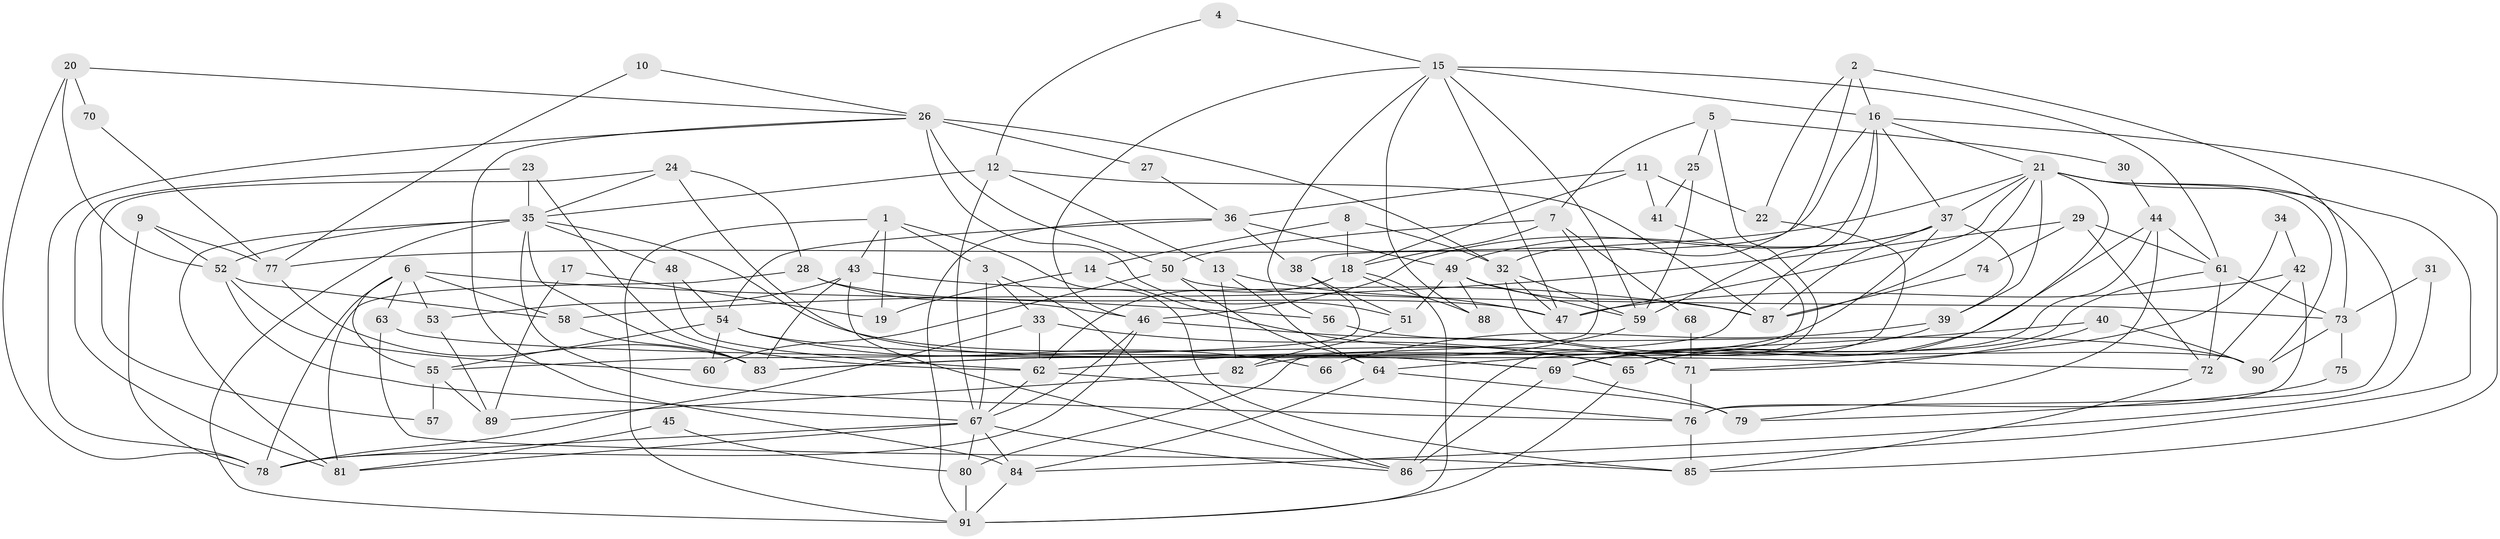 // original degree distribution, {5: 0.20155038759689922, 4: 0.2558139534883721, 2: 0.16279069767441862, 3: 0.2248062015503876, 6: 0.12403100775193798, 7: 0.023255813953488372, 8: 0.007751937984496124}
// Generated by graph-tools (version 1.1) at 2025/37/03/04/25 23:37:10]
// undirected, 91 vertices, 208 edges
graph export_dot {
  node [color=gray90,style=filled];
  1;
  2;
  3;
  4;
  5;
  6;
  7;
  8;
  9;
  10;
  11;
  12;
  13;
  14;
  15;
  16;
  17;
  18;
  19;
  20;
  21;
  22;
  23;
  24;
  25;
  26;
  27;
  28;
  29;
  30;
  31;
  32;
  33;
  34;
  35;
  36;
  37;
  38;
  39;
  40;
  41;
  42;
  43;
  44;
  45;
  46;
  47;
  48;
  49;
  50;
  51;
  52;
  53;
  54;
  55;
  56;
  57;
  58;
  59;
  60;
  61;
  62;
  63;
  64;
  65;
  66;
  67;
  68;
  69;
  70;
  71;
  72;
  73;
  74;
  75;
  76;
  77;
  78;
  79;
  80;
  81;
  82;
  83;
  84;
  85;
  86;
  87;
  88;
  89;
  90;
  91;
  1 -- 3 [weight=1.0];
  1 -- 19 [weight=1.0];
  1 -- 43 [weight=1.0];
  1 -- 85 [weight=1.0];
  1 -- 91 [weight=1.0];
  2 -- 16 [weight=1.0];
  2 -- 22 [weight=1.0];
  2 -- 38 [weight=1.0];
  2 -- 73 [weight=1.0];
  3 -- 33 [weight=1.0];
  3 -- 67 [weight=1.0];
  3 -- 86 [weight=1.0];
  4 -- 12 [weight=1.0];
  4 -- 15 [weight=1.0];
  5 -- 7 [weight=1.0];
  5 -- 25 [weight=1.0];
  5 -- 30 [weight=1.0];
  5 -- 86 [weight=1.0];
  6 -- 53 [weight=1.0];
  6 -- 55 [weight=1.0];
  6 -- 56 [weight=1.0];
  6 -- 58 [weight=1.0];
  6 -- 63 [weight=1.0];
  6 -- 78 [weight=1.0];
  7 -- 18 [weight=1.0];
  7 -- 50 [weight=1.0];
  7 -- 68 [weight=1.0];
  7 -- 83 [weight=1.0];
  8 -- 14 [weight=1.0];
  8 -- 18 [weight=1.0];
  8 -- 32 [weight=1.0];
  9 -- 52 [weight=1.0];
  9 -- 77 [weight=1.0];
  9 -- 78 [weight=1.0];
  10 -- 26 [weight=1.0];
  10 -- 77 [weight=1.0];
  11 -- 18 [weight=1.0];
  11 -- 22 [weight=1.0];
  11 -- 36 [weight=1.0];
  11 -- 41 [weight=2.0];
  12 -- 13 [weight=1.0];
  12 -- 35 [weight=1.0];
  12 -- 67 [weight=1.0];
  12 -- 87 [weight=1.0];
  13 -- 47 [weight=1.0];
  13 -- 64 [weight=1.0];
  13 -- 82 [weight=1.0];
  14 -- 19 [weight=1.0];
  14 -- 65 [weight=1.0];
  15 -- 16 [weight=1.0];
  15 -- 46 [weight=1.0];
  15 -- 47 [weight=1.0];
  15 -- 56 [weight=1.0];
  15 -- 59 [weight=1.0];
  15 -- 61 [weight=1.0];
  15 -- 88 [weight=1.0];
  16 -- 21 [weight=1.0];
  16 -- 32 [weight=1.0];
  16 -- 37 [weight=1.0];
  16 -- 59 [weight=1.0];
  16 -- 83 [weight=1.0];
  16 -- 85 [weight=1.0];
  17 -- 19 [weight=1.0];
  17 -- 89 [weight=1.0];
  18 -- 62 [weight=1.0];
  18 -- 88 [weight=1.0];
  18 -- 91 [weight=1.0];
  20 -- 26 [weight=1.0];
  20 -- 52 [weight=1.0];
  20 -- 70 [weight=1.0];
  20 -- 78 [weight=1.0];
  21 -- 37 [weight=1.0];
  21 -- 39 [weight=1.0];
  21 -- 47 [weight=1.0];
  21 -- 65 [weight=1.0];
  21 -- 76 [weight=2.0];
  21 -- 77 [weight=1.0];
  21 -- 86 [weight=1.0];
  21 -- 87 [weight=1.0];
  21 -- 90 [weight=1.0];
  22 -- 69 [weight=1.0];
  23 -- 35 [weight=1.0];
  23 -- 62 [weight=1.0];
  23 -- 81 [weight=1.0];
  24 -- 28 [weight=1.0];
  24 -- 35 [weight=1.0];
  24 -- 57 [weight=1.0];
  24 -- 69 [weight=1.0];
  25 -- 41 [weight=1.0];
  25 -- 59 [weight=1.0];
  26 -- 27 [weight=1.0];
  26 -- 32 [weight=1.0];
  26 -- 50 [weight=2.0];
  26 -- 51 [weight=1.0];
  26 -- 78 [weight=1.0];
  26 -- 84 [weight=1.0];
  27 -- 36 [weight=1.0];
  28 -- 46 [weight=1.0];
  28 -- 47 [weight=2.0];
  28 -- 81 [weight=1.0];
  29 -- 58 [weight=1.0];
  29 -- 61 [weight=1.0];
  29 -- 72 [weight=1.0];
  29 -- 74 [weight=1.0];
  30 -- 44 [weight=1.0];
  31 -- 73 [weight=1.0];
  31 -- 84 [weight=1.0];
  32 -- 47 [weight=1.0];
  32 -- 59 [weight=2.0];
  32 -- 90 [weight=1.0];
  33 -- 62 [weight=1.0];
  33 -- 65 [weight=1.0];
  33 -- 78 [weight=1.0];
  34 -- 42 [weight=1.0];
  34 -- 71 [weight=1.0];
  35 -- 48 [weight=1.0];
  35 -- 52 [weight=1.0];
  35 -- 71 [weight=1.0];
  35 -- 76 [weight=1.0];
  35 -- 81 [weight=1.0];
  35 -- 83 [weight=1.0];
  35 -- 91 [weight=1.0];
  36 -- 38 [weight=1.0];
  36 -- 49 [weight=1.0];
  36 -- 54 [weight=1.0];
  36 -- 91 [weight=1.0];
  37 -- 39 [weight=1.0];
  37 -- 46 [weight=1.0];
  37 -- 49 [weight=1.0];
  37 -- 82 [weight=1.0];
  37 -- 87 [weight=1.0];
  38 -- 51 [weight=2.0];
  38 -- 55 [weight=1.0];
  39 -- 66 [weight=1.0];
  39 -- 69 [weight=1.0];
  40 -- 64 [weight=1.0];
  40 -- 71 [weight=1.0];
  40 -- 90 [weight=1.0];
  41 -- 80 [weight=1.0];
  42 -- 47 [weight=1.0];
  42 -- 72 [weight=1.0];
  42 -- 76 [weight=1.0];
  43 -- 53 [weight=1.0];
  43 -- 83 [weight=1.0];
  43 -- 86 [weight=1.0];
  43 -- 87 [weight=1.0];
  44 -- 61 [weight=1.0];
  44 -- 65 [weight=1.0];
  44 -- 69 [weight=1.0];
  44 -- 79 [weight=1.0];
  45 -- 80 [weight=1.0];
  45 -- 81 [weight=1.0];
  46 -- 67 [weight=1.0];
  46 -- 71 [weight=1.0];
  46 -- 78 [weight=1.0];
  48 -- 54 [weight=1.0];
  48 -- 62 [weight=1.0];
  49 -- 51 [weight=1.0];
  49 -- 59 [weight=1.0];
  49 -- 87 [weight=1.0];
  49 -- 88 [weight=1.0];
  50 -- 60 [weight=1.0];
  50 -- 64 [weight=1.0];
  50 -- 73 [weight=1.0];
  51 -- 82 [weight=1.0];
  52 -- 58 [weight=1.0];
  52 -- 60 [weight=1.0];
  52 -- 67 [weight=1.0];
  53 -- 89 [weight=1.0];
  54 -- 55 [weight=1.0];
  54 -- 60 [weight=1.0];
  54 -- 66 [weight=1.0];
  54 -- 69 [weight=1.0];
  55 -- 57 [weight=1.0];
  55 -- 89 [weight=1.0];
  56 -- 90 [weight=1.0];
  58 -- 83 [weight=1.0];
  59 -- 62 [weight=1.0];
  61 -- 65 [weight=1.0];
  61 -- 72 [weight=1.0];
  61 -- 73 [weight=1.0];
  62 -- 67 [weight=1.0];
  62 -- 76 [weight=1.0];
  63 -- 72 [weight=1.0];
  63 -- 85 [weight=1.0];
  64 -- 79 [weight=2.0];
  64 -- 84 [weight=1.0];
  65 -- 91 [weight=1.0];
  67 -- 78 [weight=1.0];
  67 -- 80 [weight=1.0];
  67 -- 81 [weight=1.0];
  67 -- 84 [weight=1.0];
  67 -- 86 [weight=1.0];
  68 -- 71 [weight=1.0];
  69 -- 79 [weight=1.0];
  69 -- 86 [weight=2.0];
  70 -- 77 [weight=1.0];
  71 -- 76 [weight=1.0];
  72 -- 85 [weight=1.0];
  73 -- 75 [weight=1.0];
  73 -- 90 [weight=1.0];
  74 -- 87 [weight=1.0];
  75 -- 79 [weight=1.0];
  76 -- 85 [weight=1.0];
  77 -- 83 [weight=2.0];
  80 -- 91 [weight=1.0];
  82 -- 89 [weight=1.0];
  84 -- 91 [weight=1.0];
}
